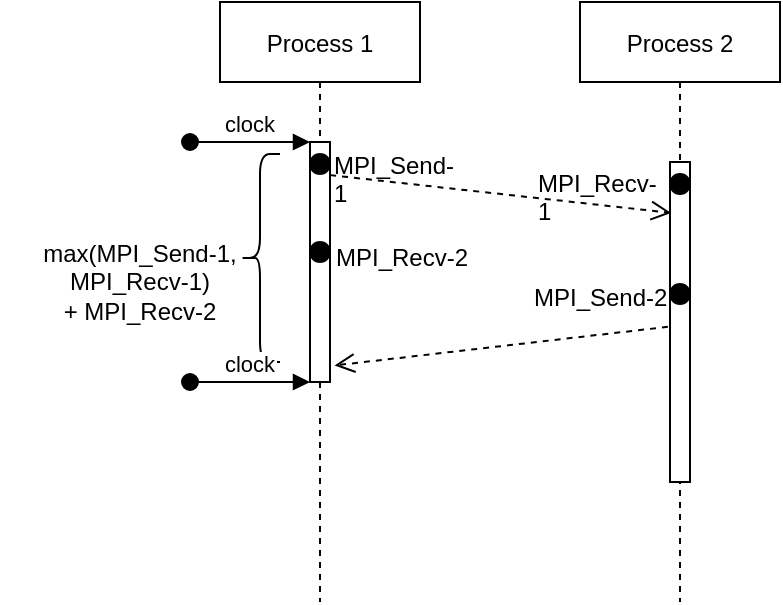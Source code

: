 <mxfile version="15.3.5" type="device"><diagram id="kgpKYQtTHZ0yAKxKKP6v" name="Page-1"><mxGraphModel dx="573" dy="366" grid="1" gridSize="10" guides="1" tooltips="1" connect="1" arrows="1" fold="1" page="1" pageScale="1" pageWidth="850" pageHeight="1100" math="1" shadow="0"><root><mxCell id="0"/><mxCell id="1" parent="0"/><mxCell id="3nuBFxr9cyL0pnOWT2aG-1" value="Process 1" style="shape=umlLifeline;perimeter=lifelinePerimeter;container=1;collapsible=0;recursiveResize=0;rounded=0;shadow=0;strokeWidth=1;" parent="1" vertex="1"><mxGeometry x="120" y="80" width="100" height="300" as="geometry"/></mxCell><mxCell id="3nuBFxr9cyL0pnOWT2aG-2" value="" style="points=[];perimeter=orthogonalPerimeter;rounded=0;shadow=0;strokeWidth=1;" parent="3nuBFxr9cyL0pnOWT2aG-1" vertex="1"><mxGeometry x="45" y="70" width="10" height="120" as="geometry"/></mxCell><mxCell id="3nuBFxr9cyL0pnOWT2aG-3" value="clock" style="verticalAlign=bottom;startArrow=oval;endArrow=block;startSize=8;shadow=0;strokeWidth=1;" parent="3nuBFxr9cyL0pnOWT2aG-1" target="3nuBFxr9cyL0pnOWT2aG-2" edge="1"><mxGeometry relative="1" as="geometry"><mxPoint x="-15" y="70" as="sourcePoint"/></mxGeometry></mxCell><mxCell id="ub9sSr2380Q34mIIHPZv-3" value="" style="shape=curlyBracket;whiteSpace=wrap;html=1;rounded=1;hachureGap=4;pointerEvents=0;" parent="3nuBFxr9cyL0pnOWT2aG-1" vertex="1"><mxGeometry x="10" y="76" width="20" height="104" as="geometry"/></mxCell><mxCell id="ub9sSr2380Q34mIIHPZv-5" value="" style="ellipse;whiteSpace=wrap;html=1;aspect=fixed;hachureGap=4;pointerEvents=0;fillColor=#000000;" parent="3nuBFxr9cyL0pnOWT2aG-1" vertex="1"><mxGeometry x="45" y="76" width="10" height="10" as="geometry"/></mxCell><mxCell id="ub9sSr2380Q34mIIHPZv-13" value="" style="ellipse;whiteSpace=wrap;html=1;aspect=fixed;hachureGap=4;pointerEvents=0;fillColor=#000000;" parent="3nuBFxr9cyL0pnOWT2aG-1" vertex="1"><mxGeometry x="45" y="120" width="10" height="10" as="geometry"/></mxCell><mxCell id="ub9sSr2380Q34mIIHPZv-1" value="clock" style="verticalAlign=bottom;startArrow=oval;endArrow=block;startSize=8;shadow=0;strokeWidth=1;" parent="3nuBFxr9cyL0pnOWT2aG-1" edge="1"><mxGeometry relative="1" as="geometry"><mxPoint x="-15" y="190" as="sourcePoint"/><mxPoint x="45" y="190" as="targetPoint"/></mxGeometry></mxCell><mxCell id="3nuBFxr9cyL0pnOWT2aG-5" value="Process 2" style="shape=umlLifeline;perimeter=lifelinePerimeter;container=1;collapsible=0;recursiveResize=0;rounded=0;shadow=0;strokeWidth=1;" parent="1" vertex="1"><mxGeometry x="300" y="80" width="100" height="300" as="geometry"/></mxCell><mxCell id="3nuBFxr9cyL0pnOWT2aG-6" value="" style="points=[];perimeter=orthogonalPerimeter;rounded=0;shadow=0;strokeWidth=1;" parent="3nuBFxr9cyL0pnOWT2aG-5" vertex="1"><mxGeometry x="45" y="80" width="10" height="160" as="geometry"/></mxCell><mxCell id="ub9sSr2380Q34mIIHPZv-15" value="" style="ellipse;whiteSpace=wrap;html=1;aspect=fixed;hachureGap=4;pointerEvents=0;fillColor=#000000;" parent="3nuBFxr9cyL0pnOWT2aG-5" vertex="1"><mxGeometry x="45" y="86" width="10" height="10" as="geometry"/></mxCell><mxCell id="ub9sSr2380Q34mIIHPZv-16" value="" style="ellipse;whiteSpace=wrap;html=1;aspect=fixed;hachureGap=4;pointerEvents=0;fillColor=#000000;" parent="3nuBFxr9cyL0pnOWT2aG-5" vertex="1"><mxGeometry x="45" y="141" width="10" height="10" as="geometry"/></mxCell><mxCell id="ub9sSr2380Q34mIIHPZv-17" value="MPI_Recv-1" style="text;whiteSpace=wrap;html=1;" parent="3nuBFxr9cyL0pnOWT2aG-5" vertex="1"><mxGeometry x="-23" y="77" width="60" height="20" as="geometry"/></mxCell><mxCell id="3nuBFxr9cyL0pnOWT2aG-7" value="" style="verticalAlign=bottom;endArrow=open;dashed=1;endSize=8;shadow=0;strokeWidth=1;exitX=-0.106;exitY=0.515;exitDx=0;exitDy=0;exitPerimeter=0;entryX=1.228;entryY=0.931;entryDx=0;entryDy=0;entryPerimeter=0;" parent="1" source="3nuBFxr9cyL0pnOWT2aG-6" target="3nuBFxr9cyL0pnOWT2aG-2" edge="1"><mxGeometry relative="1" as="geometry"><mxPoint x="175" y="286" as="targetPoint"/><mxPoint x="260" y="286" as="sourcePoint"/><Array as="points"/></mxGeometry></mxCell><mxCell id="ub9sSr2380Q34mIIHPZv-4" value="&lt;div&gt;max(MPI_Send-1, MPI_Recv-1)&lt;/div&gt;&lt;div&gt;+ MPI_Recv-2&lt;/div&gt;" style="text;html=1;strokeColor=none;fillColor=none;align=center;verticalAlign=middle;whiteSpace=wrap;rounded=0;hachureGap=4;pointerEvents=0;" parent="1" vertex="1"><mxGeometry x="10" y="210" width="140" height="20" as="geometry"/></mxCell><mxCell id="ub9sSr2380Q34mIIHPZv-6" value="MPI_Send-1" style="text;whiteSpace=wrap;html=1;" parent="1" vertex="1"><mxGeometry x="175" y="148" width="60" height="20" as="geometry"/></mxCell><mxCell id="ub9sSr2380Q34mIIHPZv-14" value="MPI_Recv-2" style="text;whiteSpace=wrap;html=1;" parent="1" vertex="1"><mxGeometry x="176" y="194" width="90" height="30" as="geometry"/></mxCell><mxCell id="ub9sSr2380Q34mIIHPZv-18" value="MPI_Send-2" style="text;whiteSpace=wrap;html=1;" parent="1" vertex="1"><mxGeometry x="275" y="214" width="85" height="16" as="geometry"/></mxCell><mxCell id="3nuBFxr9cyL0pnOWT2aG-10" value="" style="verticalAlign=bottom;endArrow=open;dashed=1;endSize=8;shadow=0;strokeWidth=1;exitX=1.006;exitY=0.138;exitDx=0;exitDy=0;exitPerimeter=0;entryX=0.061;entryY=0.159;entryDx=0;entryDy=0;entryPerimeter=0;" parent="1" source="3nuBFxr9cyL0pnOWT2aG-2" target="3nuBFxr9cyL0pnOWT2aG-6" edge="1"><mxGeometry relative="1" as="geometry"><mxPoint x="345" y="190" as="targetPoint"/><mxPoint x="270" y="190" as="sourcePoint"/></mxGeometry></mxCell></root></mxGraphModel></diagram></mxfile>